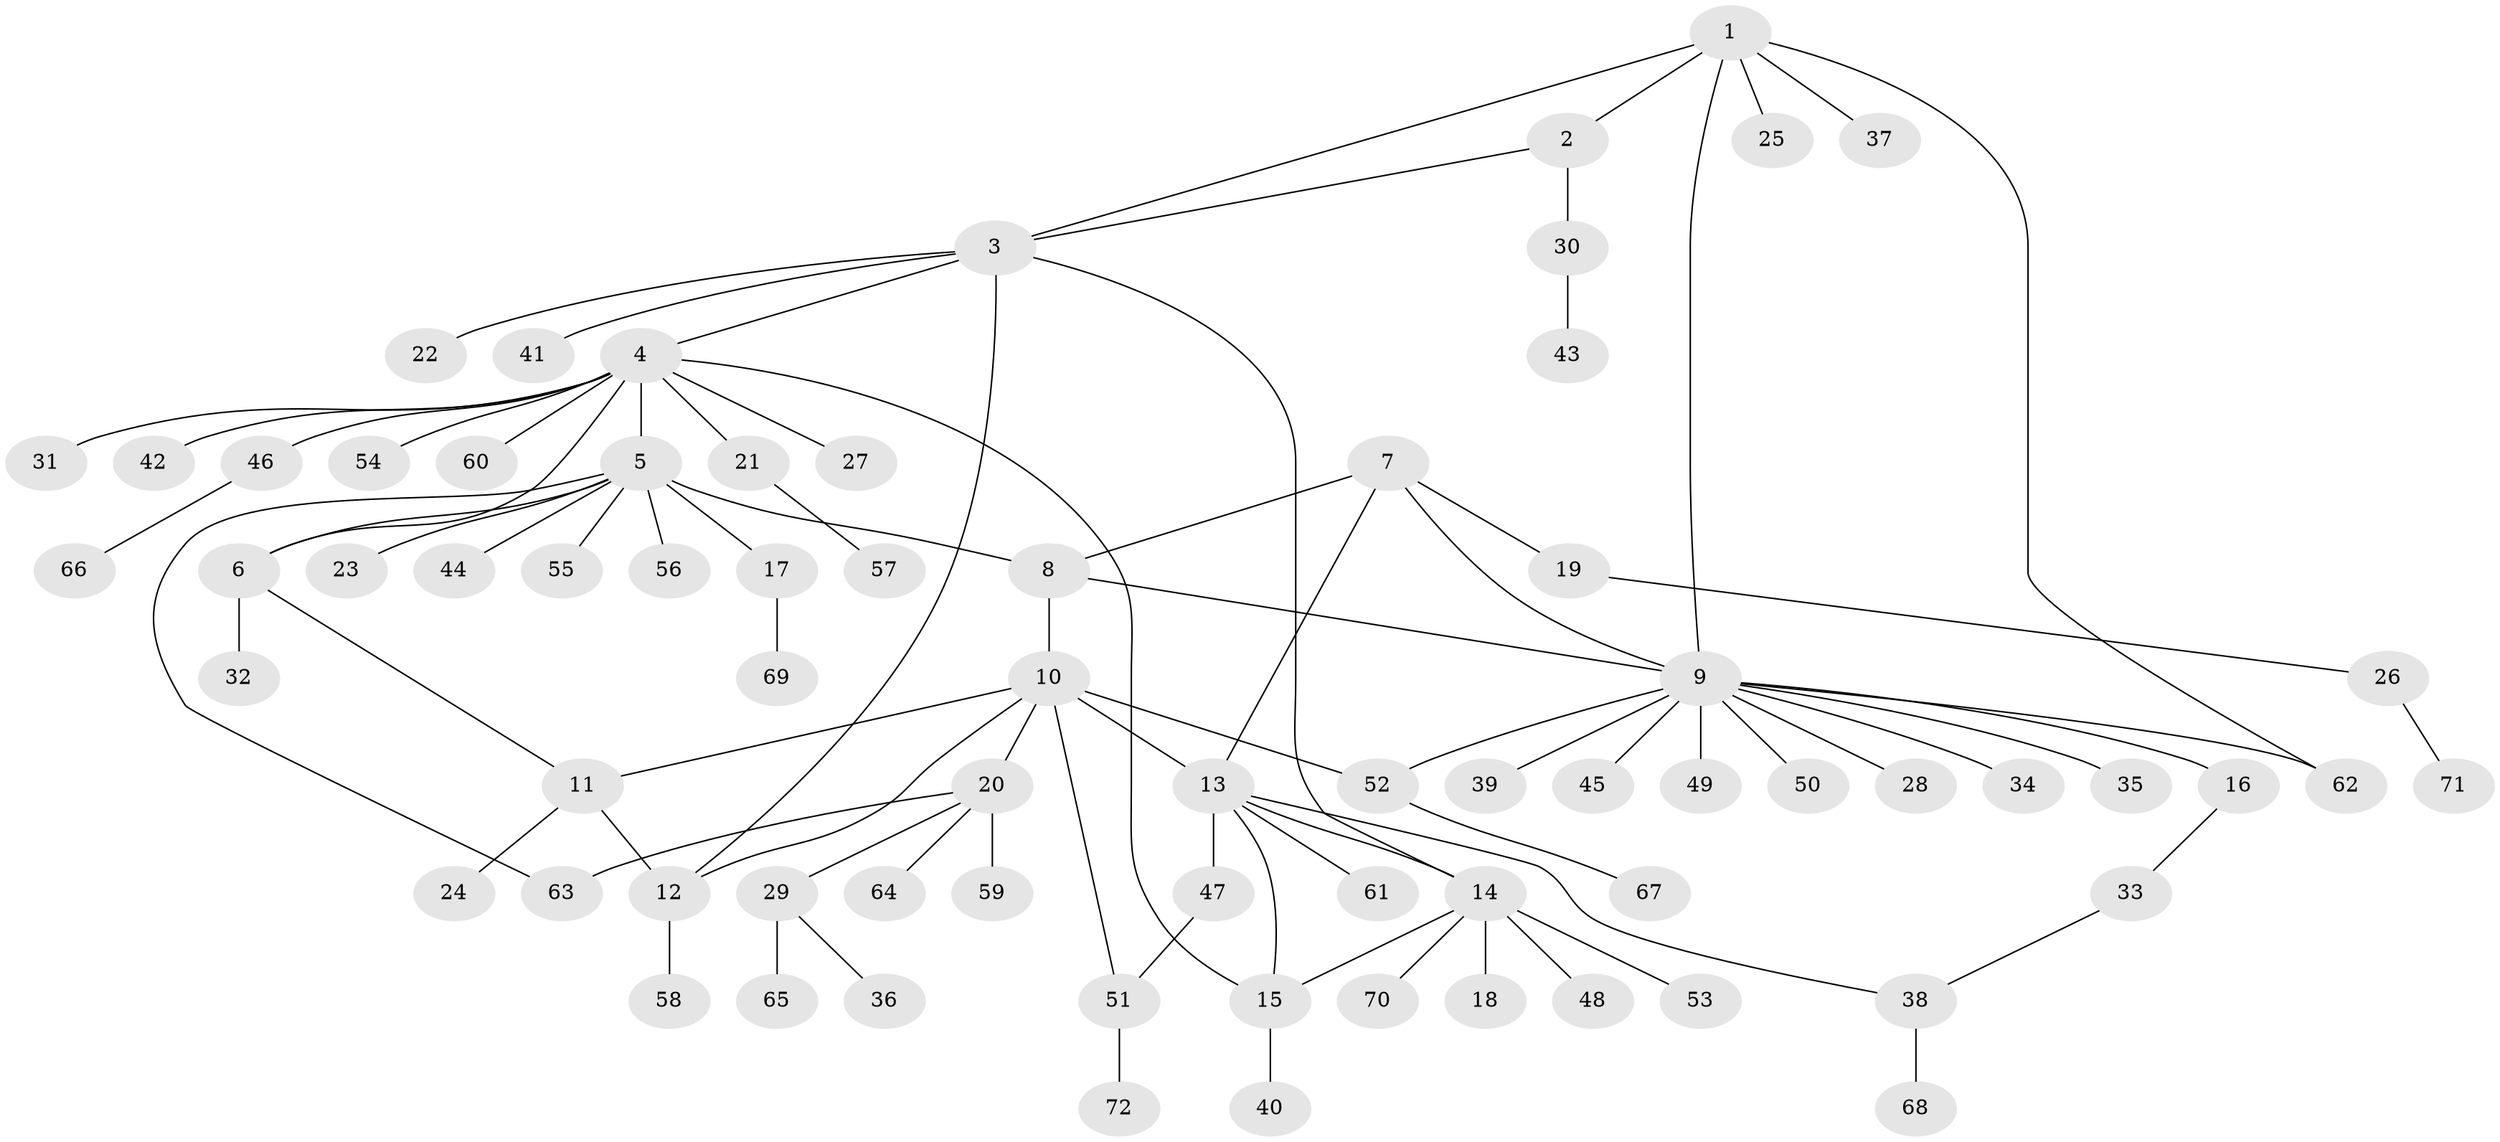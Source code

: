 // coarse degree distribution, {5: 0.037037037037037035, 3: 0.05555555555555555, 6: 0.05555555555555555, 10: 0.018518518518518517, 8: 0.037037037037037035, 4: 0.037037037037037035, 12: 0.018518518518518517, 7: 0.018518518518518517, 2: 0.09259259259259259, 1: 0.6296296296296297}
// Generated by graph-tools (version 1.1) at 2025/52/02/27/25 19:52:17]
// undirected, 72 vertices, 87 edges
graph export_dot {
graph [start="1"]
  node [color=gray90,style=filled];
  1;
  2;
  3;
  4;
  5;
  6;
  7;
  8;
  9;
  10;
  11;
  12;
  13;
  14;
  15;
  16;
  17;
  18;
  19;
  20;
  21;
  22;
  23;
  24;
  25;
  26;
  27;
  28;
  29;
  30;
  31;
  32;
  33;
  34;
  35;
  36;
  37;
  38;
  39;
  40;
  41;
  42;
  43;
  44;
  45;
  46;
  47;
  48;
  49;
  50;
  51;
  52;
  53;
  54;
  55;
  56;
  57;
  58;
  59;
  60;
  61;
  62;
  63;
  64;
  65;
  66;
  67;
  68;
  69;
  70;
  71;
  72;
  1 -- 2;
  1 -- 3;
  1 -- 9;
  1 -- 25;
  1 -- 37;
  1 -- 62;
  2 -- 3;
  2 -- 30;
  3 -- 4;
  3 -- 12;
  3 -- 14;
  3 -- 22;
  3 -- 41;
  4 -- 5;
  4 -- 6;
  4 -- 15;
  4 -- 21;
  4 -- 27;
  4 -- 31;
  4 -- 42;
  4 -- 46;
  4 -- 54;
  4 -- 60;
  5 -- 6;
  5 -- 8;
  5 -- 17;
  5 -- 23;
  5 -- 44;
  5 -- 55;
  5 -- 56;
  5 -- 63;
  6 -- 11;
  6 -- 32;
  7 -- 8;
  7 -- 9;
  7 -- 13;
  7 -- 19;
  8 -- 9;
  8 -- 10;
  9 -- 16;
  9 -- 28;
  9 -- 34;
  9 -- 35;
  9 -- 39;
  9 -- 45;
  9 -- 49;
  9 -- 50;
  9 -- 52;
  9 -- 62;
  10 -- 11;
  10 -- 12;
  10 -- 13;
  10 -- 20;
  10 -- 51;
  10 -- 52;
  11 -- 12;
  11 -- 24;
  12 -- 58;
  13 -- 14;
  13 -- 15;
  13 -- 38;
  13 -- 47;
  13 -- 61;
  14 -- 15;
  14 -- 18;
  14 -- 48;
  14 -- 53;
  14 -- 70;
  15 -- 40;
  16 -- 33;
  17 -- 69;
  19 -- 26;
  20 -- 29;
  20 -- 59;
  20 -- 63;
  20 -- 64;
  21 -- 57;
  26 -- 71;
  29 -- 36;
  29 -- 65;
  30 -- 43;
  33 -- 38;
  38 -- 68;
  46 -- 66;
  47 -- 51;
  51 -- 72;
  52 -- 67;
}
